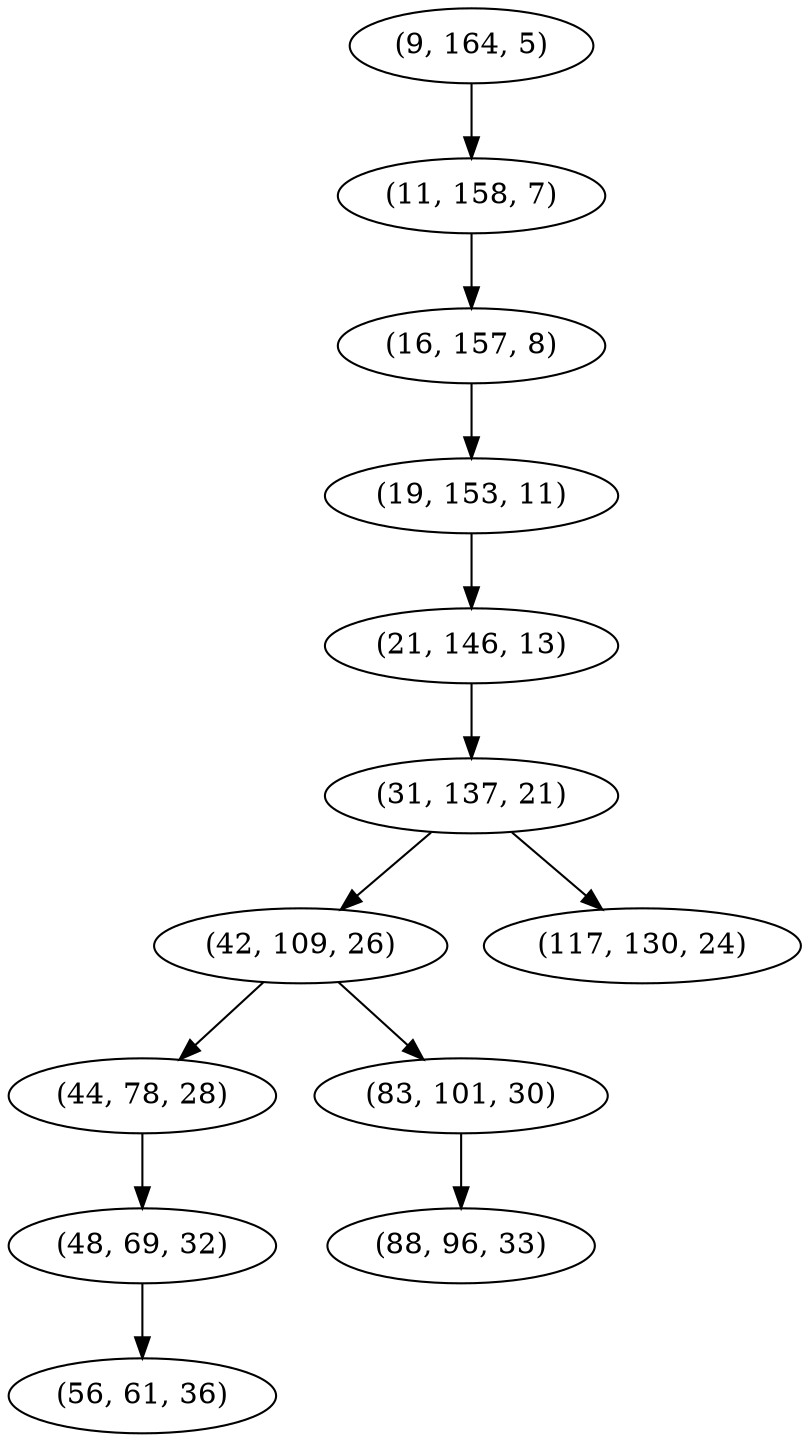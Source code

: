 digraph tree {
    "(9, 164, 5)";
    "(11, 158, 7)";
    "(16, 157, 8)";
    "(19, 153, 11)";
    "(21, 146, 13)";
    "(31, 137, 21)";
    "(42, 109, 26)";
    "(44, 78, 28)";
    "(48, 69, 32)";
    "(56, 61, 36)";
    "(83, 101, 30)";
    "(88, 96, 33)";
    "(117, 130, 24)";
    "(9, 164, 5)" -> "(11, 158, 7)";
    "(11, 158, 7)" -> "(16, 157, 8)";
    "(16, 157, 8)" -> "(19, 153, 11)";
    "(19, 153, 11)" -> "(21, 146, 13)";
    "(21, 146, 13)" -> "(31, 137, 21)";
    "(31, 137, 21)" -> "(42, 109, 26)";
    "(31, 137, 21)" -> "(117, 130, 24)";
    "(42, 109, 26)" -> "(44, 78, 28)";
    "(42, 109, 26)" -> "(83, 101, 30)";
    "(44, 78, 28)" -> "(48, 69, 32)";
    "(48, 69, 32)" -> "(56, 61, 36)";
    "(83, 101, 30)" -> "(88, 96, 33)";
}
